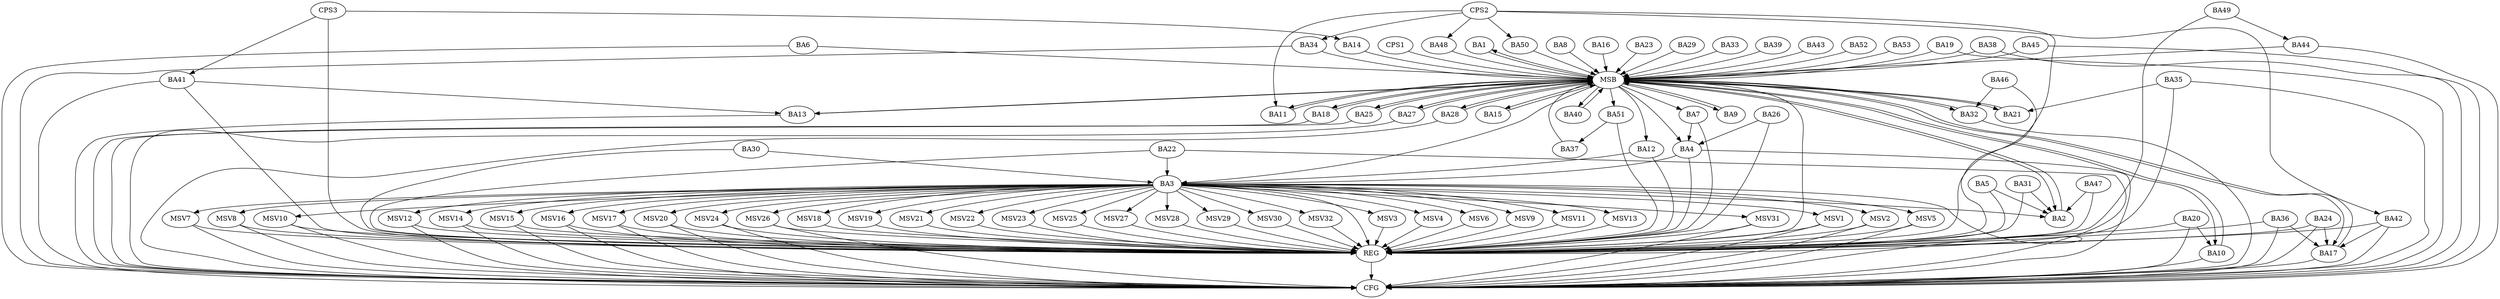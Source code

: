 strict digraph G {
  BA1 [ label="BA1" ];
  BA2 [ label="BA2" ];
  BA3 [ label="BA3" ];
  BA4 [ label="BA4" ];
  BA5 [ label="BA5" ];
  BA6 [ label="BA6" ];
  BA7 [ label="BA7" ];
  BA8 [ label="BA8" ];
  BA9 [ label="BA9" ];
  BA10 [ label="BA10" ];
  BA11 [ label="BA11" ];
  BA12 [ label="BA12" ];
  BA13 [ label="BA13" ];
  BA14 [ label="BA14" ];
  BA15 [ label="BA15" ];
  BA16 [ label="BA16" ];
  BA17 [ label="BA17" ];
  BA18 [ label="BA18" ];
  BA19 [ label="BA19" ];
  BA20 [ label="BA20" ];
  BA21 [ label="BA21" ];
  BA22 [ label="BA22" ];
  BA23 [ label="BA23" ];
  BA24 [ label="BA24" ];
  BA25 [ label="BA25" ];
  BA26 [ label="BA26" ];
  BA27 [ label="BA27" ];
  BA28 [ label="BA28" ];
  BA29 [ label="BA29" ];
  BA30 [ label="BA30" ];
  BA31 [ label="BA31" ];
  BA32 [ label="BA32" ];
  BA33 [ label="BA33" ];
  BA34 [ label="BA34" ];
  BA35 [ label="BA35" ];
  BA36 [ label="BA36" ];
  BA37 [ label="BA37" ];
  BA38 [ label="BA38" ];
  BA39 [ label="BA39" ];
  BA40 [ label="BA40" ];
  BA41 [ label="BA41" ];
  BA42 [ label="BA42" ];
  BA43 [ label="BA43" ];
  BA44 [ label="BA44" ];
  BA45 [ label="BA45" ];
  BA46 [ label="BA46" ];
  BA47 [ label="BA47" ];
  BA48 [ label="BA48" ];
  BA49 [ label="BA49" ];
  BA50 [ label="BA50" ];
  BA51 [ label="BA51" ];
  BA52 [ label="BA52" ];
  BA53 [ label="BA53" ];
  CPS1 [ label="CPS1" ];
  CPS2 [ label="CPS2" ];
  CPS3 [ label="CPS3" ];
  REG [ label="REG" ];
  MSB [ label="MSB" ];
  CFG [ label="CFG" ];
  MSV1 [ label="MSV1" ];
  MSV2 [ label="MSV2" ];
  MSV3 [ label="MSV3" ];
  MSV4 [ label="MSV4" ];
  MSV5 [ label="MSV5" ];
  MSV6 [ label="MSV6" ];
  MSV7 [ label="MSV7" ];
  MSV8 [ label="MSV8" ];
  MSV9 [ label="MSV9" ];
  MSV10 [ label="MSV10" ];
  MSV11 [ label="MSV11" ];
  MSV12 [ label="MSV12" ];
  MSV13 [ label="MSV13" ];
  MSV14 [ label="MSV14" ];
  MSV15 [ label="MSV15" ];
  MSV16 [ label="MSV16" ];
  MSV17 [ label="MSV17" ];
  MSV18 [ label="MSV18" ];
  MSV19 [ label="MSV19" ];
  MSV20 [ label="MSV20" ];
  MSV21 [ label="MSV21" ];
  MSV22 [ label="MSV22" ];
  MSV23 [ label="MSV23" ];
  MSV24 [ label="MSV24" ];
  MSV25 [ label="MSV25" ];
  MSV26 [ label="MSV26" ];
  MSV27 [ label="MSV27" ];
  MSV28 [ label="MSV28" ];
  MSV29 [ label="MSV29" ];
  MSV30 [ label="MSV30" ];
  MSV31 [ label="MSV31" ];
  MSV32 [ label="MSV32" ];
  BA3 -> BA2;
  BA4 -> BA3;
  BA5 -> BA2;
  BA7 -> BA4;
  BA12 -> BA3;
  BA20 -> BA10;
  BA22 -> BA3;
  BA24 -> BA17;
  BA26 -> BA4;
  BA30 -> BA3;
  BA31 -> BA2;
  BA35 -> BA21;
  BA36 -> BA17;
  BA41 -> BA13;
  BA42 -> BA17;
  BA46 -> BA32;
  BA47 -> BA2;
  BA49 -> BA44;
  BA51 -> BA37;
  CPS2 -> BA34;
  CPS2 -> BA11;
  CPS2 -> BA48;
  CPS2 -> BA50;
  CPS2 -> BA42;
  CPS3 -> BA41;
  CPS3 -> BA14;
  BA3 -> REG;
  BA4 -> REG;
  BA5 -> REG;
  BA7 -> REG;
  BA12 -> REG;
  BA20 -> REG;
  BA22 -> REG;
  BA24 -> REG;
  BA26 -> REG;
  BA30 -> REG;
  BA31 -> REG;
  BA35 -> REG;
  BA36 -> REG;
  BA41 -> REG;
  BA42 -> REG;
  BA46 -> REG;
  BA47 -> REG;
  BA49 -> REG;
  BA51 -> REG;
  CPS2 -> REG;
  CPS3 -> REG;
  BA1 -> MSB;
  MSB -> BA2;
  MSB -> REG;
  BA2 -> MSB;
  MSB -> BA1;
  BA6 -> MSB;
  MSB -> BA4;
  BA8 -> MSB;
  MSB -> BA3;
  BA9 -> MSB;
  BA10 -> MSB;
  BA11 -> MSB;
  MSB -> BA9;
  BA13 -> MSB;
  BA14 -> MSB;
  BA15 -> MSB;
  MSB -> BA12;
  BA16 -> MSB;
  BA17 -> MSB;
  MSB -> BA13;
  BA18 -> MSB;
  BA19 -> MSB;
  BA21 -> MSB;
  MSB -> BA15;
  BA23 -> MSB;
  BA25 -> MSB;
  MSB -> BA7;
  BA27 -> MSB;
  BA28 -> MSB;
  MSB -> BA10;
  BA29 -> MSB;
  MSB -> BA18;
  BA32 -> MSB;
  BA33 -> MSB;
  BA34 -> MSB;
  BA37 -> MSB;
  BA38 -> MSB;
  MSB -> BA17;
  BA39 -> MSB;
  BA40 -> MSB;
  MSB -> BA11;
  BA43 -> MSB;
  BA44 -> MSB;
  MSB -> BA21;
  BA45 -> MSB;
  MSB -> BA32;
  BA48 -> MSB;
  BA50 -> MSB;
  MSB -> BA25;
  BA52 -> MSB;
  MSB -> BA27;
  BA53 -> MSB;
  CPS1 -> MSB;
  MSB -> BA28;
  MSB -> BA51;
  MSB -> BA40;
  BA42 -> CFG;
  BA13 -> CFG;
  BA22 -> CFG;
  BA35 -> CFG;
  BA24 -> CFG;
  BA32 -> CFG;
  BA25 -> CFG;
  BA18 -> CFG;
  BA20 -> CFG;
  BA6 -> CFG;
  BA36 -> CFG;
  BA28 -> CFG;
  BA17 -> CFG;
  BA45 -> CFG;
  BA41 -> CFG;
  BA19 -> CFG;
  BA10 -> CFG;
  BA4 -> CFG;
  BA34 -> CFG;
  BA27 -> CFG;
  BA44 -> CFG;
  BA3 -> CFG;
  BA38 -> CFG;
  REG -> CFG;
  BA3 -> MSV1;
  MSV1 -> REG;
  MSV1 -> CFG;
  BA3 -> MSV2;
  BA3 -> MSV3;
  BA3 -> MSV4;
  BA3 -> MSV5;
  BA3 -> MSV6;
  BA3 -> MSV7;
  BA3 -> MSV8;
  BA3 -> MSV9;
  BA3 -> MSV10;
  MSV2 -> REG;
  MSV2 -> CFG;
  MSV3 -> REG;
  MSV4 -> REG;
  MSV5 -> REG;
  MSV5 -> CFG;
  MSV6 -> REG;
  MSV7 -> REG;
  MSV7 -> CFG;
  MSV8 -> REG;
  MSV8 -> CFG;
  MSV9 -> REG;
  MSV10 -> REG;
  MSV10 -> CFG;
  BA3 -> MSV11;
  BA3 -> MSV12;
  BA3 -> MSV13;
  BA3 -> MSV14;
  MSV11 -> REG;
  MSV12 -> REG;
  MSV12 -> CFG;
  MSV13 -> REG;
  MSV14 -> REG;
  MSV14 -> CFG;
  BA3 -> MSV15;
  MSV15 -> REG;
  MSV15 -> CFG;
  BA3 -> MSV16;
  MSV16 -> REG;
  MSV16 -> CFG;
  BA3 -> MSV17;
  MSV17 -> REG;
  MSV17 -> CFG;
  BA3 -> MSV18;
  BA3 -> MSV19;
  BA3 -> MSV20;
  BA3 -> MSV21;
  MSV18 -> REG;
  MSV19 -> REG;
  MSV20 -> REG;
  MSV20 -> CFG;
  MSV21 -> REG;
  BA3 -> MSV22;
  BA3 -> MSV23;
  BA3 -> MSV24;
  BA3 -> MSV25;
  MSV22 -> REG;
  MSV23 -> REG;
  MSV24 -> REG;
  MSV24 -> CFG;
  MSV25 -> REG;
  BA3 -> MSV26;
  MSV26 -> REG;
  MSV26 -> CFG;
  BA3 -> MSV27;
  MSV27 -> REG;
  BA3 -> MSV28;
  BA3 -> MSV29;
  BA3 -> MSV30;
  MSV28 -> REG;
  MSV29 -> REG;
  MSV30 -> REG;
  BA3 -> MSV31;
  MSV31 -> REG;
  MSV31 -> CFG;
  BA3 -> MSV32;
  MSV32 -> REG;
}
